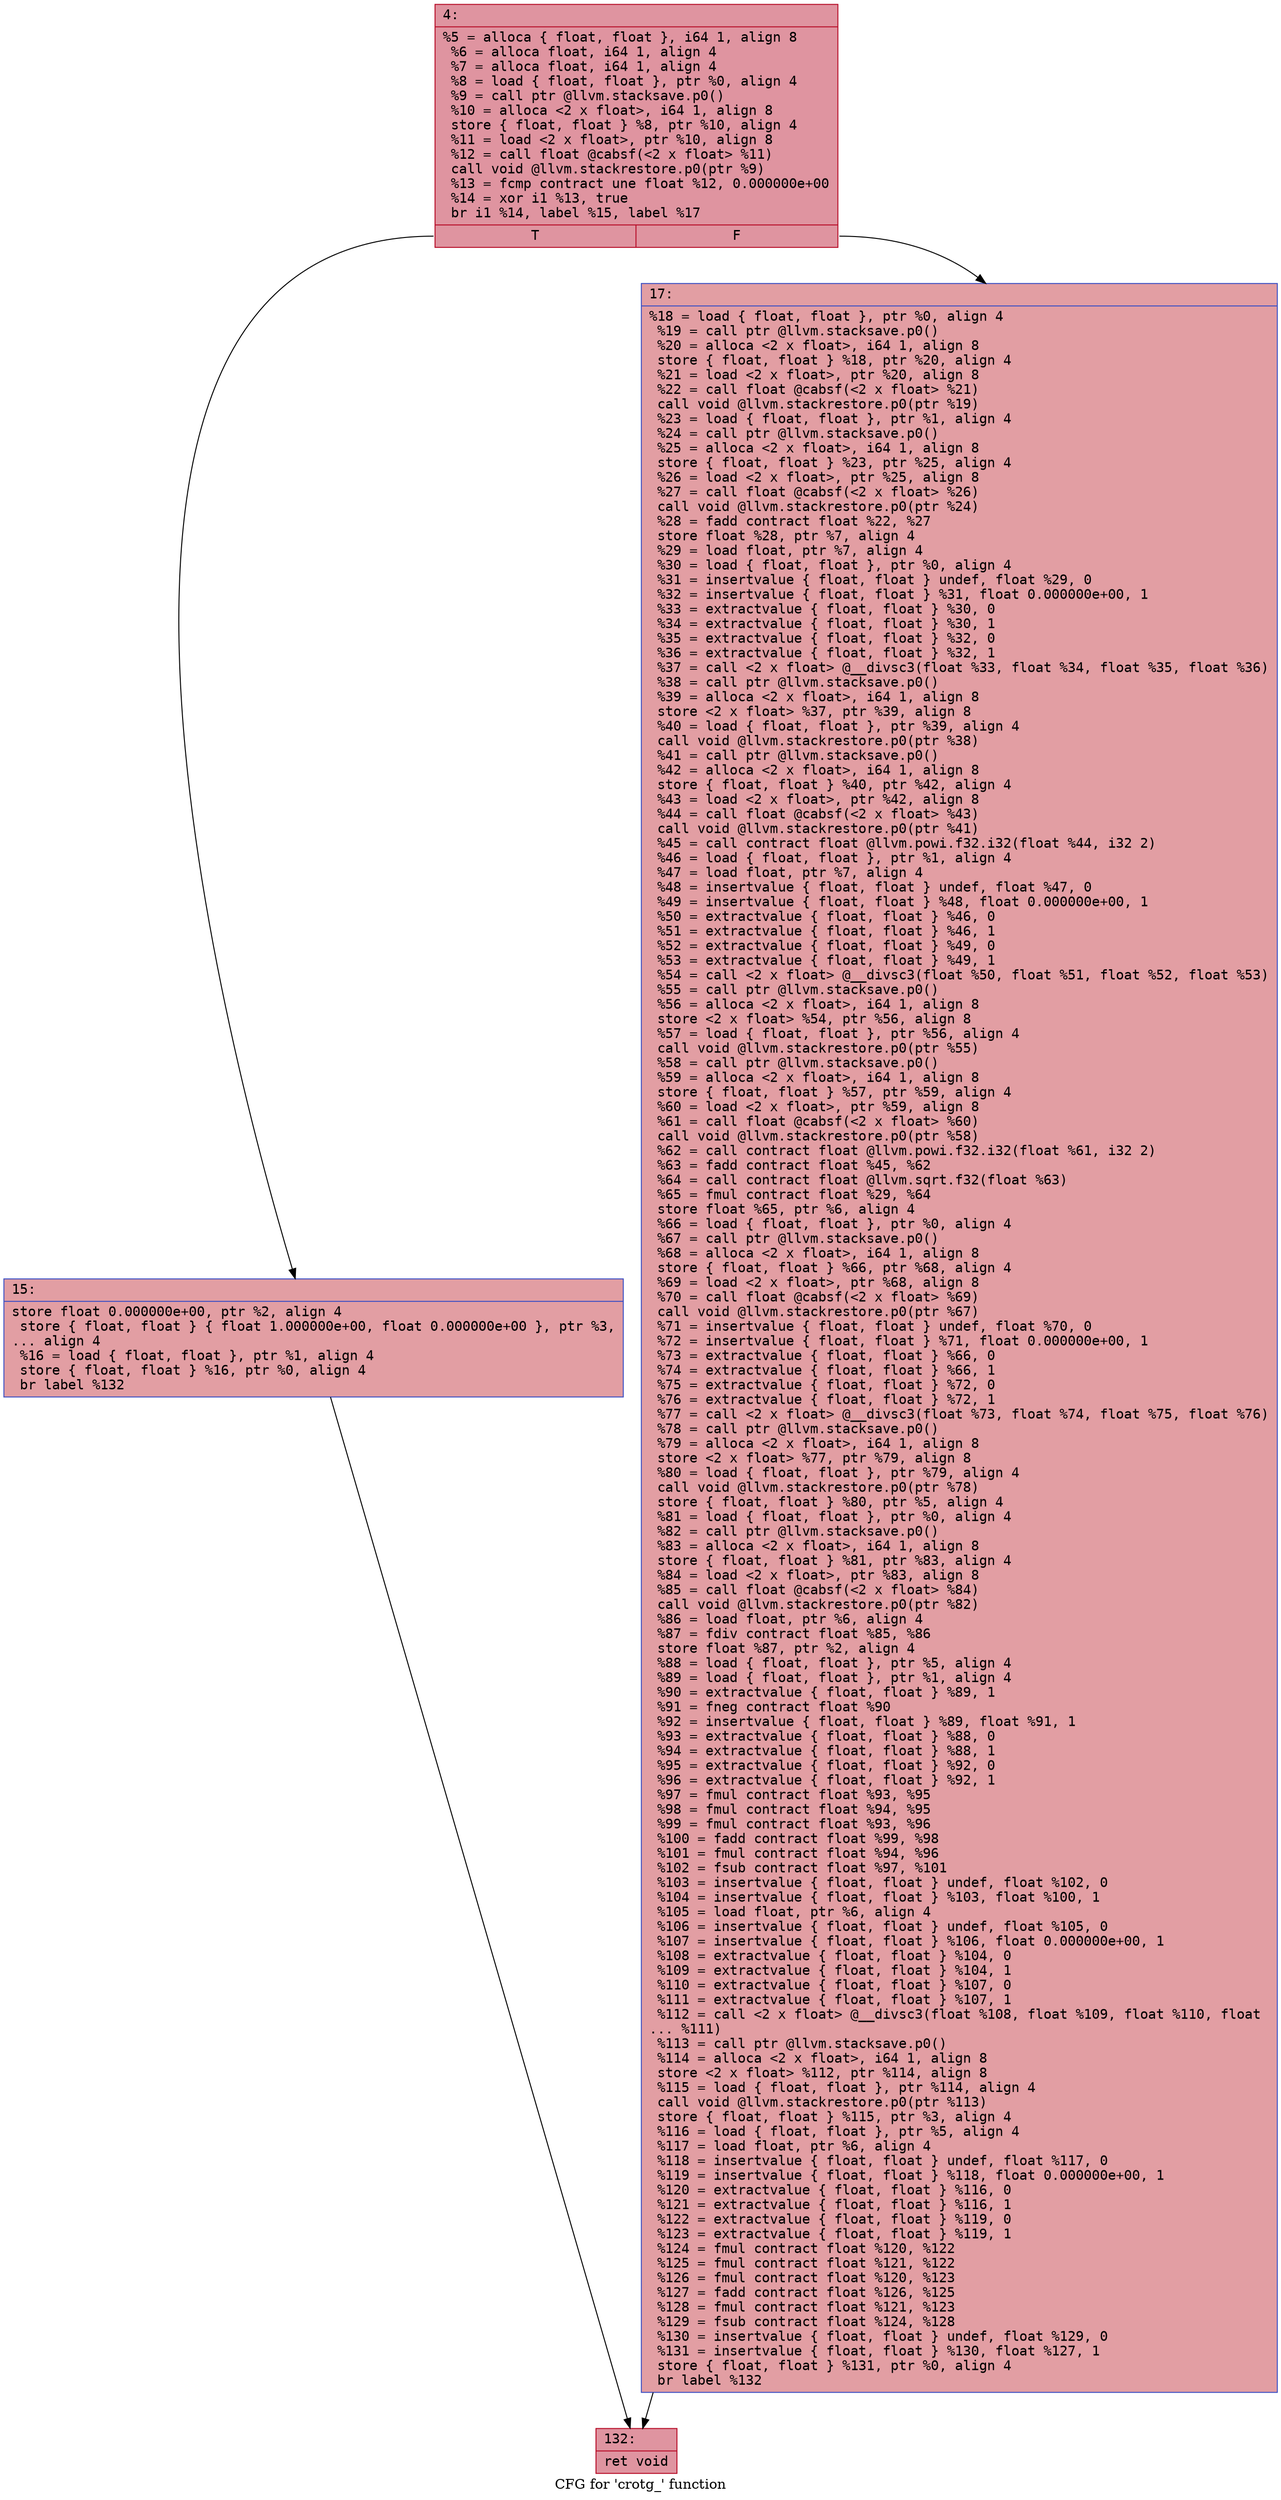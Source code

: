 digraph "CFG for 'crotg_' function" {
	label="CFG for 'crotg_' function";

	Node0x55ee0fd22c30 [shape=record,color="#b70d28ff", style=filled, fillcolor="#b70d2870" fontname="Courier",label="{4:\l|  %5 = alloca \{ float, float \}, i64 1, align 8\l  %6 = alloca float, i64 1, align 4\l  %7 = alloca float, i64 1, align 4\l  %8 = load \{ float, float \}, ptr %0, align 4\l  %9 = call ptr @llvm.stacksave.p0()\l  %10 = alloca \<2 x float\>, i64 1, align 8\l  store \{ float, float \} %8, ptr %10, align 4\l  %11 = load \<2 x float\>, ptr %10, align 8\l  %12 = call float @cabsf(\<2 x float\> %11)\l  call void @llvm.stackrestore.p0(ptr %9)\l  %13 = fcmp contract une float %12, 0.000000e+00\l  %14 = xor i1 %13, true\l  br i1 %14, label %15, label %17\l|{<s0>T|<s1>F}}"];
	Node0x55ee0fd22c30:s0 -> Node0x55ee0fd236b0[tooltip="4 -> 15\nProbability 50.00%" ];
	Node0x55ee0fd22c30:s1 -> Node0x55ee0fd23700[tooltip="4 -> 17\nProbability 50.00%" ];
	Node0x55ee0fd236b0 [shape=record,color="#3d50c3ff", style=filled, fillcolor="#be242e70" fontname="Courier",label="{15:\l|  store float 0.000000e+00, ptr %2, align 4\l  store \{ float, float \} \{ float 1.000000e+00, float 0.000000e+00 \}, ptr %3,\l... align 4\l  %16 = load \{ float, float \}, ptr %1, align 4\l  store \{ float, float \} %16, ptr %0, align 4\l  br label %132\l}"];
	Node0x55ee0fd236b0 -> Node0x55ee0fd23a80[tooltip="15 -> 132\nProbability 100.00%" ];
	Node0x55ee0fd23700 [shape=record,color="#3d50c3ff", style=filled, fillcolor="#be242e70" fontname="Courier",label="{17:\l|  %18 = load \{ float, float \}, ptr %0, align 4\l  %19 = call ptr @llvm.stacksave.p0()\l  %20 = alloca \<2 x float\>, i64 1, align 8\l  store \{ float, float \} %18, ptr %20, align 4\l  %21 = load \<2 x float\>, ptr %20, align 8\l  %22 = call float @cabsf(\<2 x float\> %21)\l  call void @llvm.stackrestore.p0(ptr %19)\l  %23 = load \{ float, float \}, ptr %1, align 4\l  %24 = call ptr @llvm.stacksave.p0()\l  %25 = alloca \<2 x float\>, i64 1, align 8\l  store \{ float, float \} %23, ptr %25, align 4\l  %26 = load \<2 x float\>, ptr %25, align 8\l  %27 = call float @cabsf(\<2 x float\> %26)\l  call void @llvm.stackrestore.p0(ptr %24)\l  %28 = fadd contract float %22, %27\l  store float %28, ptr %7, align 4\l  %29 = load float, ptr %7, align 4\l  %30 = load \{ float, float \}, ptr %0, align 4\l  %31 = insertvalue \{ float, float \} undef, float %29, 0\l  %32 = insertvalue \{ float, float \} %31, float 0.000000e+00, 1\l  %33 = extractvalue \{ float, float \} %30, 0\l  %34 = extractvalue \{ float, float \} %30, 1\l  %35 = extractvalue \{ float, float \} %32, 0\l  %36 = extractvalue \{ float, float \} %32, 1\l  %37 = call \<2 x float\> @__divsc3(float %33, float %34, float %35, float %36)\l  %38 = call ptr @llvm.stacksave.p0()\l  %39 = alloca \<2 x float\>, i64 1, align 8\l  store \<2 x float\> %37, ptr %39, align 8\l  %40 = load \{ float, float \}, ptr %39, align 4\l  call void @llvm.stackrestore.p0(ptr %38)\l  %41 = call ptr @llvm.stacksave.p0()\l  %42 = alloca \<2 x float\>, i64 1, align 8\l  store \{ float, float \} %40, ptr %42, align 4\l  %43 = load \<2 x float\>, ptr %42, align 8\l  %44 = call float @cabsf(\<2 x float\> %43)\l  call void @llvm.stackrestore.p0(ptr %41)\l  %45 = call contract float @llvm.powi.f32.i32(float %44, i32 2)\l  %46 = load \{ float, float \}, ptr %1, align 4\l  %47 = load float, ptr %7, align 4\l  %48 = insertvalue \{ float, float \} undef, float %47, 0\l  %49 = insertvalue \{ float, float \} %48, float 0.000000e+00, 1\l  %50 = extractvalue \{ float, float \} %46, 0\l  %51 = extractvalue \{ float, float \} %46, 1\l  %52 = extractvalue \{ float, float \} %49, 0\l  %53 = extractvalue \{ float, float \} %49, 1\l  %54 = call \<2 x float\> @__divsc3(float %50, float %51, float %52, float %53)\l  %55 = call ptr @llvm.stacksave.p0()\l  %56 = alloca \<2 x float\>, i64 1, align 8\l  store \<2 x float\> %54, ptr %56, align 8\l  %57 = load \{ float, float \}, ptr %56, align 4\l  call void @llvm.stackrestore.p0(ptr %55)\l  %58 = call ptr @llvm.stacksave.p0()\l  %59 = alloca \<2 x float\>, i64 1, align 8\l  store \{ float, float \} %57, ptr %59, align 4\l  %60 = load \<2 x float\>, ptr %59, align 8\l  %61 = call float @cabsf(\<2 x float\> %60)\l  call void @llvm.stackrestore.p0(ptr %58)\l  %62 = call contract float @llvm.powi.f32.i32(float %61, i32 2)\l  %63 = fadd contract float %45, %62\l  %64 = call contract float @llvm.sqrt.f32(float %63)\l  %65 = fmul contract float %29, %64\l  store float %65, ptr %6, align 4\l  %66 = load \{ float, float \}, ptr %0, align 4\l  %67 = call ptr @llvm.stacksave.p0()\l  %68 = alloca \<2 x float\>, i64 1, align 8\l  store \{ float, float \} %66, ptr %68, align 4\l  %69 = load \<2 x float\>, ptr %68, align 8\l  %70 = call float @cabsf(\<2 x float\> %69)\l  call void @llvm.stackrestore.p0(ptr %67)\l  %71 = insertvalue \{ float, float \} undef, float %70, 0\l  %72 = insertvalue \{ float, float \} %71, float 0.000000e+00, 1\l  %73 = extractvalue \{ float, float \} %66, 0\l  %74 = extractvalue \{ float, float \} %66, 1\l  %75 = extractvalue \{ float, float \} %72, 0\l  %76 = extractvalue \{ float, float \} %72, 1\l  %77 = call \<2 x float\> @__divsc3(float %73, float %74, float %75, float %76)\l  %78 = call ptr @llvm.stacksave.p0()\l  %79 = alloca \<2 x float\>, i64 1, align 8\l  store \<2 x float\> %77, ptr %79, align 8\l  %80 = load \{ float, float \}, ptr %79, align 4\l  call void @llvm.stackrestore.p0(ptr %78)\l  store \{ float, float \} %80, ptr %5, align 4\l  %81 = load \{ float, float \}, ptr %0, align 4\l  %82 = call ptr @llvm.stacksave.p0()\l  %83 = alloca \<2 x float\>, i64 1, align 8\l  store \{ float, float \} %81, ptr %83, align 4\l  %84 = load \<2 x float\>, ptr %83, align 8\l  %85 = call float @cabsf(\<2 x float\> %84)\l  call void @llvm.stackrestore.p0(ptr %82)\l  %86 = load float, ptr %6, align 4\l  %87 = fdiv contract float %85, %86\l  store float %87, ptr %2, align 4\l  %88 = load \{ float, float \}, ptr %5, align 4\l  %89 = load \{ float, float \}, ptr %1, align 4\l  %90 = extractvalue \{ float, float \} %89, 1\l  %91 = fneg contract float %90\l  %92 = insertvalue \{ float, float \} %89, float %91, 1\l  %93 = extractvalue \{ float, float \} %88, 0\l  %94 = extractvalue \{ float, float \} %88, 1\l  %95 = extractvalue \{ float, float \} %92, 0\l  %96 = extractvalue \{ float, float \} %92, 1\l  %97 = fmul contract float %93, %95\l  %98 = fmul contract float %94, %95\l  %99 = fmul contract float %93, %96\l  %100 = fadd contract float %99, %98\l  %101 = fmul contract float %94, %96\l  %102 = fsub contract float %97, %101\l  %103 = insertvalue \{ float, float \} undef, float %102, 0\l  %104 = insertvalue \{ float, float \} %103, float %100, 1\l  %105 = load float, ptr %6, align 4\l  %106 = insertvalue \{ float, float \} undef, float %105, 0\l  %107 = insertvalue \{ float, float \} %106, float 0.000000e+00, 1\l  %108 = extractvalue \{ float, float \} %104, 0\l  %109 = extractvalue \{ float, float \} %104, 1\l  %110 = extractvalue \{ float, float \} %107, 0\l  %111 = extractvalue \{ float, float \} %107, 1\l  %112 = call \<2 x float\> @__divsc3(float %108, float %109, float %110, float\l... %111)\l  %113 = call ptr @llvm.stacksave.p0()\l  %114 = alloca \<2 x float\>, i64 1, align 8\l  store \<2 x float\> %112, ptr %114, align 8\l  %115 = load \{ float, float \}, ptr %114, align 4\l  call void @llvm.stackrestore.p0(ptr %113)\l  store \{ float, float \} %115, ptr %3, align 4\l  %116 = load \{ float, float \}, ptr %5, align 4\l  %117 = load float, ptr %6, align 4\l  %118 = insertvalue \{ float, float \} undef, float %117, 0\l  %119 = insertvalue \{ float, float \} %118, float 0.000000e+00, 1\l  %120 = extractvalue \{ float, float \} %116, 0\l  %121 = extractvalue \{ float, float \} %116, 1\l  %122 = extractvalue \{ float, float \} %119, 0\l  %123 = extractvalue \{ float, float \} %119, 1\l  %124 = fmul contract float %120, %122\l  %125 = fmul contract float %121, %122\l  %126 = fmul contract float %120, %123\l  %127 = fadd contract float %126, %125\l  %128 = fmul contract float %121, %123\l  %129 = fsub contract float %124, %128\l  %130 = insertvalue \{ float, float \} undef, float %129, 0\l  %131 = insertvalue \{ float, float \} %130, float %127, 1\l  store \{ float, float \} %131, ptr %0, align 4\l  br label %132\l}"];
	Node0x55ee0fd23700 -> Node0x55ee0fd23a80[tooltip="17 -> 132\nProbability 100.00%" ];
	Node0x55ee0fd23a80 [shape=record,color="#b70d28ff", style=filled, fillcolor="#b70d2870" fontname="Courier",label="{132:\l|  ret void\l}"];
}
